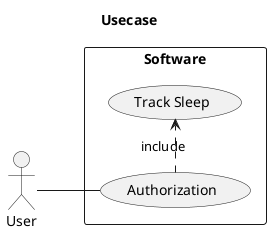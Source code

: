 @startuml

title Usecase 
left to right direction
actor :User:

rectangle Software {
    usecase (Authorization)
    usecase (Track Sleep)

    :User: -- (Authorization)
    (Authorization) .> (Track Sleep) : include
}

@enduml
